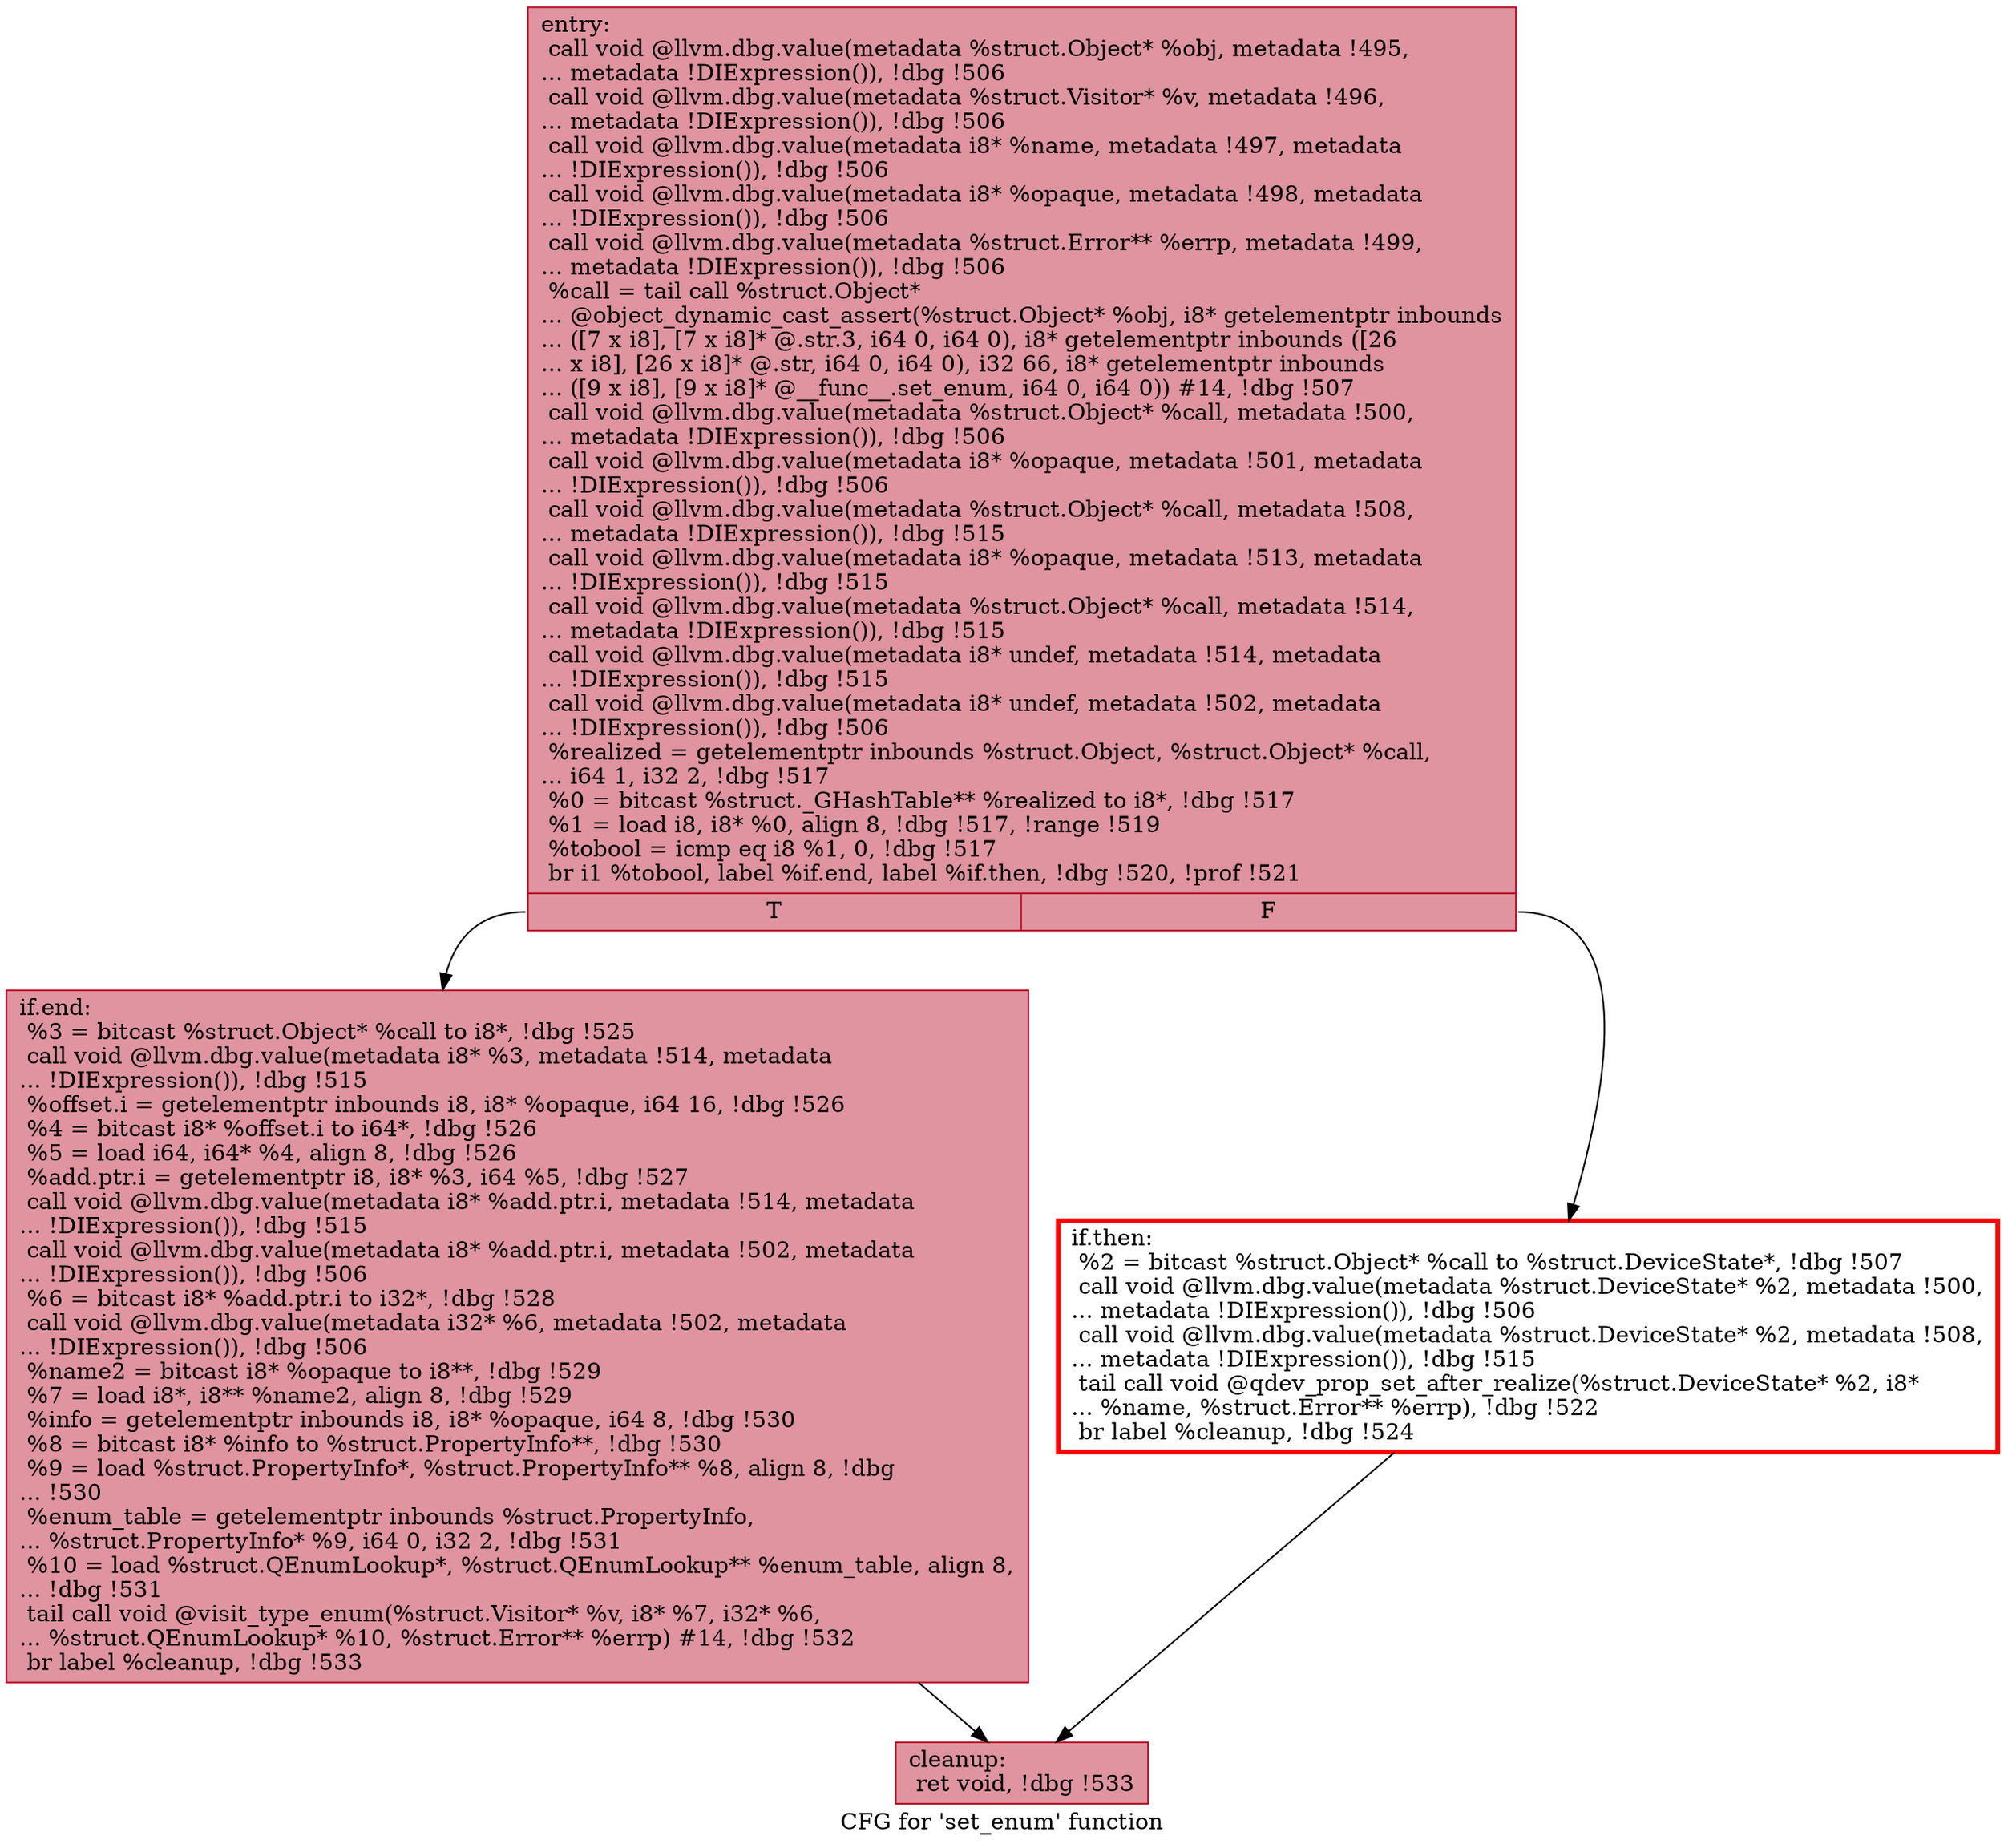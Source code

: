 digraph "CFG for 'set_enum' function" {
	label="CFG for 'set_enum' function";

	Node0x55fb357175d0 [shape=record,color="#b70d28ff", style=filled, fillcolor="#b70d2870",label="{entry:\l  call void @llvm.dbg.value(metadata %struct.Object* %obj, metadata !495,\l... metadata !DIExpression()), !dbg !506\l  call void @llvm.dbg.value(metadata %struct.Visitor* %v, metadata !496,\l... metadata !DIExpression()), !dbg !506\l  call void @llvm.dbg.value(metadata i8* %name, metadata !497, metadata\l... !DIExpression()), !dbg !506\l  call void @llvm.dbg.value(metadata i8* %opaque, metadata !498, metadata\l... !DIExpression()), !dbg !506\l  call void @llvm.dbg.value(metadata %struct.Error** %errp, metadata !499,\l... metadata !DIExpression()), !dbg !506\l  %call = tail call %struct.Object*\l... @object_dynamic_cast_assert(%struct.Object* %obj, i8* getelementptr inbounds\l... ([7 x i8], [7 x i8]* @.str.3, i64 0, i64 0), i8* getelementptr inbounds ([26\l... x i8], [26 x i8]* @.str, i64 0, i64 0), i32 66, i8* getelementptr inbounds\l... ([9 x i8], [9 x i8]* @__func__.set_enum, i64 0, i64 0)) #14, !dbg !507\l  call void @llvm.dbg.value(metadata %struct.Object* %call, metadata !500,\l... metadata !DIExpression()), !dbg !506\l  call void @llvm.dbg.value(metadata i8* %opaque, metadata !501, metadata\l... !DIExpression()), !dbg !506\l  call void @llvm.dbg.value(metadata %struct.Object* %call, metadata !508,\l... metadata !DIExpression()), !dbg !515\l  call void @llvm.dbg.value(metadata i8* %opaque, metadata !513, metadata\l... !DIExpression()), !dbg !515\l  call void @llvm.dbg.value(metadata %struct.Object* %call, metadata !514,\l... metadata !DIExpression()), !dbg !515\l  call void @llvm.dbg.value(metadata i8* undef, metadata !514, metadata\l... !DIExpression()), !dbg !515\l  call void @llvm.dbg.value(metadata i8* undef, metadata !502, metadata\l... !DIExpression()), !dbg !506\l  %realized = getelementptr inbounds %struct.Object, %struct.Object* %call,\l... i64 1, i32 2, !dbg !517\l  %0 = bitcast %struct._GHashTable** %realized to i8*, !dbg !517\l  %1 = load i8, i8* %0, align 8, !dbg !517, !range !519\l  %tobool = icmp eq i8 %1, 0, !dbg !517\l  br i1 %tobool, label %if.end, label %if.then, !dbg !520, !prof !521\l|{<s0>T|<s1>F}}"];
	Node0x55fb357175d0:s0 -> Node0x55fb35720200;
	Node0x55fb357175d0:s1 -> Node0x55fb35720190;
	Node0x55fb35720190 [shape=record,penwidth=3.0, color="red",label="{if.then:                                          \l  %2 = bitcast %struct.Object* %call to %struct.DeviceState*, !dbg !507\l  call void @llvm.dbg.value(metadata %struct.DeviceState* %2, metadata !500,\l... metadata !DIExpression()), !dbg !506\l  call void @llvm.dbg.value(metadata %struct.DeviceState* %2, metadata !508,\l... metadata !DIExpression()), !dbg !515\l  tail call void @qdev_prop_set_after_realize(%struct.DeviceState* %2, i8*\l... %name, %struct.Error** %errp), !dbg !522\l  br label %cleanup, !dbg !524\l}"];
	Node0x55fb35720190 -> Node0x55fb35720b10;
	Node0x55fb35720200 [shape=record,color="#b70d28ff", style=filled, fillcolor="#b70d2870",label="{if.end:                                           \l  %3 = bitcast %struct.Object* %call to i8*, !dbg !525\l  call void @llvm.dbg.value(metadata i8* %3, metadata !514, metadata\l... !DIExpression()), !dbg !515\l  %offset.i = getelementptr inbounds i8, i8* %opaque, i64 16, !dbg !526\l  %4 = bitcast i8* %offset.i to i64*, !dbg !526\l  %5 = load i64, i64* %4, align 8, !dbg !526\l  %add.ptr.i = getelementptr i8, i8* %3, i64 %5, !dbg !527\l  call void @llvm.dbg.value(metadata i8* %add.ptr.i, metadata !514, metadata\l... !DIExpression()), !dbg !515\l  call void @llvm.dbg.value(metadata i8* %add.ptr.i, metadata !502, metadata\l... !DIExpression()), !dbg !506\l  %6 = bitcast i8* %add.ptr.i to i32*, !dbg !528\l  call void @llvm.dbg.value(metadata i32* %6, metadata !502, metadata\l... !DIExpression()), !dbg !506\l  %name2 = bitcast i8* %opaque to i8**, !dbg !529\l  %7 = load i8*, i8** %name2, align 8, !dbg !529\l  %info = getelementptr inbounds i8, i8* %opaque, i64 8, !dbg !530\l  %8 = bitcast i8* %info to %struct.PropertyInfo**, !dbg !530\l  %9 = load %struct.PropertyInfo*, %struct.PropertyInfo** %8, align 8, !dbg\l... !530\l  %enum_table = getelementptr inbounds %struct.PropertyInfo,\l... %struct.PropertyInfo* %9, i64 0, i32 2, !dbg !531\l  %10 = load %struct.QEnumLookup*, %struct.QEnumLookup** %enum_table, align 8,\l... !dbg !531\l  tail call void @visit_type_enum(%struct.Visitor* %v, i8* %7, i32* %6,\l... %struct.QEnumLookup* %10, %struct.Error** %errp) #14, !dbg !532\l  br label %cleanup, !dbg !533\l}"];
	Node0x55fb35720200 -> Node0x55fb35720b10;
	Node0x55fb35720b10 [shape=record,color="#b70d28ff", style=filled, fillcolor="#b70d2870",label="{cleanup:                                          \l  ret void, !dbg !533\l}"];
}

